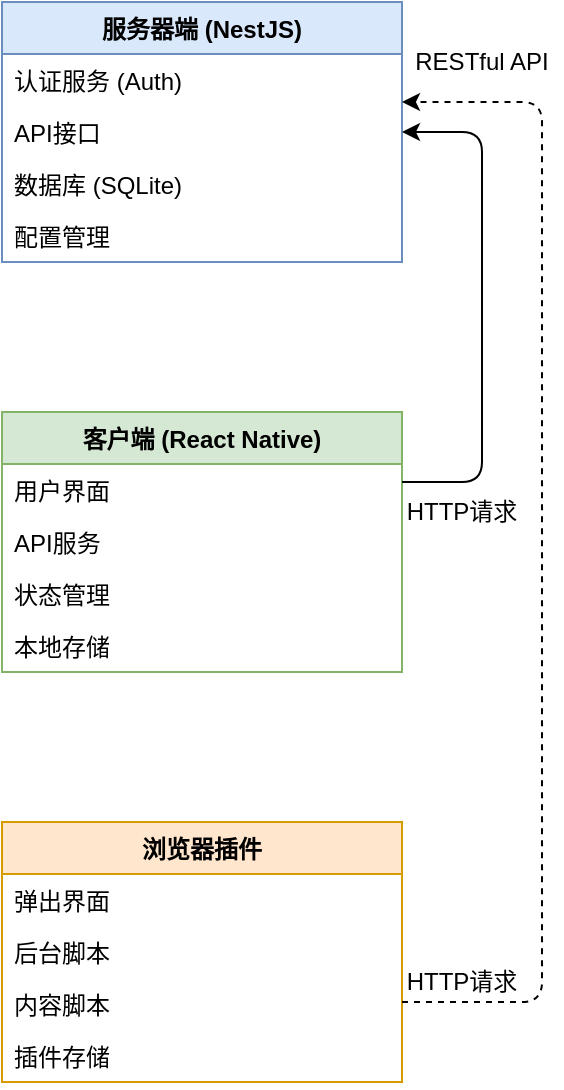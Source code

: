 <mxfile version="24.7.17">
  <diagram id="architecture" name="系统架构">
    <mxGraphModel dx="1500" dy="2080" grid="1" gridSize="10" guides="1" tooltips="1" connect="1" arrows="1" fold="1" page="1" pageScale="1" pageWidth="827" pageHeight="1169" math="0" shadow="0">
      <root>
        <mxCell id="0" />
        <mxCell id="1" parent="0" />
        <mxCell id="server" value="服务器端 (NestJS)" style="swimlane;fontStyle=1;align=center;verticalAlign=top;childLayout=stackLayout;horizontal=1;startSize=26;horizontalStack=0;resizeParent=1;resizeParentMax=0;resizeLast=0;collapsible=1;marginBottom=0;fillColor=#dae8fc;strokeColor=#6c8ebf;" parent="1" vertex="1">
          <mxGeometry x="320" y="-150" width="200" height="130" as="geometry" />
        </mxCell>
        <mxCell id="server-auth" value="认证服务 (Auth)" style="text;strokeColor=none;fillColor=none;align=left;verticalAlign=top;spacingLeft=4;spacingRight=4;overflow=hidden;points=[[0,0.5],[1,0.5]];portConstraint=eastwest;rotatable=0;" parent="server" vertex="1">
          <mxGeometry y="26" width="200" height="26" as="geometry" />
        </mxCell>
        <mxCell id="server-api" value="API接口" style="text;strokeColor=none;fillColor=none;align=left;verticalAlign=top;spacingLeft=4;spacingRight=4;overflow=hidden;points=[[0,0.5],[1,0.5]];portConstraint=eastwest;rotatable=0;" parent="server" vertex="1">
          <mxGeometry y="52" width="200" height="26" as="geometry" />
        </mxCell>
        <mxCell id="server-db" value="数据库 (SQLite)" style="text;strokeColor=none;fillColor=none;align=left;verticalAlign=top;spacingLeft=4;spacingRight=4;overflow=hidden;points=[[0,0.5],[1,0.5]];portConstraint=eastwest;rotatable=0;" parent="server" vertex="1">
          <mxGeometry y="78" width="200" height="26" as="geometry" />
        </mxCell>
        <mxCell id="server-config" value="配置管理" style="text;strokeColor=none;fillColor=none;align=left;verticalAlign=top;spacingLeft=4;spacingRight=4;overflow=hidden;points=[[0,0.5],[1,0.5]];portConstraint=eastwest;rotatable=0;" parent="server" vertex="1">
          <mxGeometry y="104" width="200" height="26" as="geometry" />
        </mxCell>
        <mxCell id="client" value="客户端 (React Native)" style="swimlane;fontStyle=1;align=center;verticalAlign=top;childLayout=stackLayout;horizontal=1;startSize=26;horizontalStack=0;resizeParent=1;resizeParentMax=0;resizeLast=0;collapsible=1;marginBottom=0;fillColor=#d5e8d4;strokeColor=#82b366;" parent="1" vertex="1">
          <mxGeometry x="320" y="55" width="200" height="130" as="geometry" />
        </mxCell>
        <mxCell id="client-ui" value="用户界面" style="text;strokeColor=none;fillColor=none;align=left;verticalAlign=top;spacingLeft=4;spacingRight=4;overflow=hidden;points=[[0,0.5],[1,0.5]];portConstraint=eastwest;rotatable=0;" parent="client" vertex="1">
          <mxGeometry y="26" width="200" height="26" as="geometry" />
        </mxCell>
        <mxCell id="client-api" value="API服务" style="text;strokeColor=none;fillColor=none;align=left;verticalAlign=top;spacingLeft=4;spacingRight=4;overflow=hidden;points=[[0,0.5],[1,0.5]];portConstraint=eastwest;rotatable=0;" parent="client" vertex="1">
          <mxGeometry y="52" width="200" height="26" as="geometry" />
        </mxCell>
        <mxCell id="client-state" value="状态管理" style="text;strokeColor=none;fillColor=none;align=left;verticalAlign=top;spacingLeft=4;spacingRight=4;overflow=hidden;points=[[0,0.5],[1,0.5]];portConstraint=eastwest;rotatable=0;" parent="client" vertex="1">
          <mxGeometry y="78" width="200" height="26" as="geometry" />
        </mxCell>
        <mxCell id="client-storage" value="本地存储" style="text;strokeColor=none;fillColor=none;align=left;verticalAlign=top;spacingLeft=4;spacingRight=4;overflow=hidden;points=[[0,0.5],[1,0.5]];portConstraint=eastwest;rotatable=0;" parent="client" vertex="1">
          <mxGeometry y="104" width="200" height="26" as="geometry" />
        </mxCell>
        <mxCell id="extension" value="浏览器插件" style="swimlane;fontStyle=1;align=center;verticalAlign=top;childLayout=stackLayout;horizontal=1;startSize=26;horizontalStack=0;resizeParent=1;resizeParentMax=0;resizeLast=0;collapsible=1;marginBottom=0;fillColor=#ffe6cc;strokeColor=#d79b00;" parent="1" vertex="1">
          <mxGeometry x="320" y="260" width="200" height="130" as="geometry" />
        </mxCell>
        <mxCell id="extension-popup" value="弹出界面" style="text;strokeColor=none;fillColor=none;align=left;verticalAlign=top;spacingLeft=4;spacingRight=4;overflow=hidden;points=[[0,0.5],[1,0.5]];portConstraint=eastwest;rotatable=0;" parent="extension" vertex="1">
          <mxGeometry y="26" width="200" height="26" as="geometry" />
        </mxCell>
        <mxCell id="extension-background" value="后台脚本" style="text;strokeColor=none;fillColor=none;align=left;verticalAlign=top;spacingLeft=4;spacingRight=4;overflow=hidden;points=[[0,0.5],[1,0.5]];portConstraint=eastwest;rotatable=0;" parent="extension" vertex="1">
          <mxGeometry y="52" width="200" height="26" as="geometry" />
        </mxCell>
        <mxCell id="extension-content" value="内容脚本" style="text;strokeColor=none;fillColor=none;align=left;verticalAlign=top;spacingLeft=4;spacingRight=4;overflow=hidden;points=[[0,0.5],[1,0.5]];portConstraint=eastwest;rotatable=0;" parent="extension" vertex="1">
          <mxGeometry y="78" width="200" height="26" as="geometry" />
        </mxCell>
        <mxCell id="extension-storage" value="插件存储" style="text;strokeColor=none;fillColor=none;align=left;verticalAlign=top;spacingLeft=4;spacingRight=4;overflow=hidden;points=[[0,0.5],[1,0.5]];portConstraint=eastwest;rotatable=0;" parent="extension" vertex="1">
          <mxGeometry y="104" width="200" height="26" as="geometry" />
        </mxCell>
        <mxCell id="server-extension" value="" style="endArrow=classic;html=1;dashed=1;edgeStyle=orthogonalEdgeStyle;" parent="1" source="extension" target="server" edge="1">
          <mxGeometry width="50" height="50" relative="1" as="geometry">
            <mxPoint x="520" y="330" as="sourcePoint" />
            <mxPoint x="390" y="420" as="targetPoint" />
            <Array as="points">
              <mxPoint x="590" y="350" />
              <mxPoint x="590" y="-100" />
            </Array>
          </mxGeometry>
        </mxCell>
        <mxCell id="server-label" value="RESTful API" style="text;html=1;strokeColor=none;fillColor=none;align=center;verticalAlign=middle;whiteSpace=wrap;rounded=0;" parent="1" vertex="1">
          <mxGeometry x="520" y="-130" width="80" height="20" as="geometry" />
        </mxCell>
        <mxCell id="client-label" value="HTTP请求" style="text;html=1;strokeColor=none;fillColor=none;align=center;verticalAlign=middle;whiteSpace=wrap;rounded=0;" parent="1" vertex="1">
          <mxGeometry x="510" y="95" width="80" height="20" as="geometry" />
        </mxCell>
        <mxCell id="server-client" value="" style="endArrow=classic;html=1;entryX=1;entryY=0.5;entryDx=0;entryDy=0;edgeStyle=orthogonalEdgeStyle;" parent="1" source="client" target="server" edge="1">
          <mxGeometry width="50" height="50" relative="1" as="geometry">
            <mxPoint x="440" y="370" as="sourcePoint" />
            <mxPoint x="390" y="420" as="targetPoint" />
            <Array as="points">
              <mxPoint x="560" y="90" />
              <mxPoint x="560" y="-85" />
            </Array>
          </mxGeometry>
        </mxCell>
        <mxCell id="Ko7MrqyWG6j-SmNLKAXS-1" value="HTTP请求" style="text;html=1;strokeColor=none;fillColor=none;align=center;verticalAlign=middle;whiteSpace=wrap;rounded=0;" vertex="1" parent="1">
          <mxGeometry x="510" y="330" width="80" height="20" as="geometry" />
        </mxCell>
      </root>
    </mxGraphModel>
  </diagram>
</mxfile>
